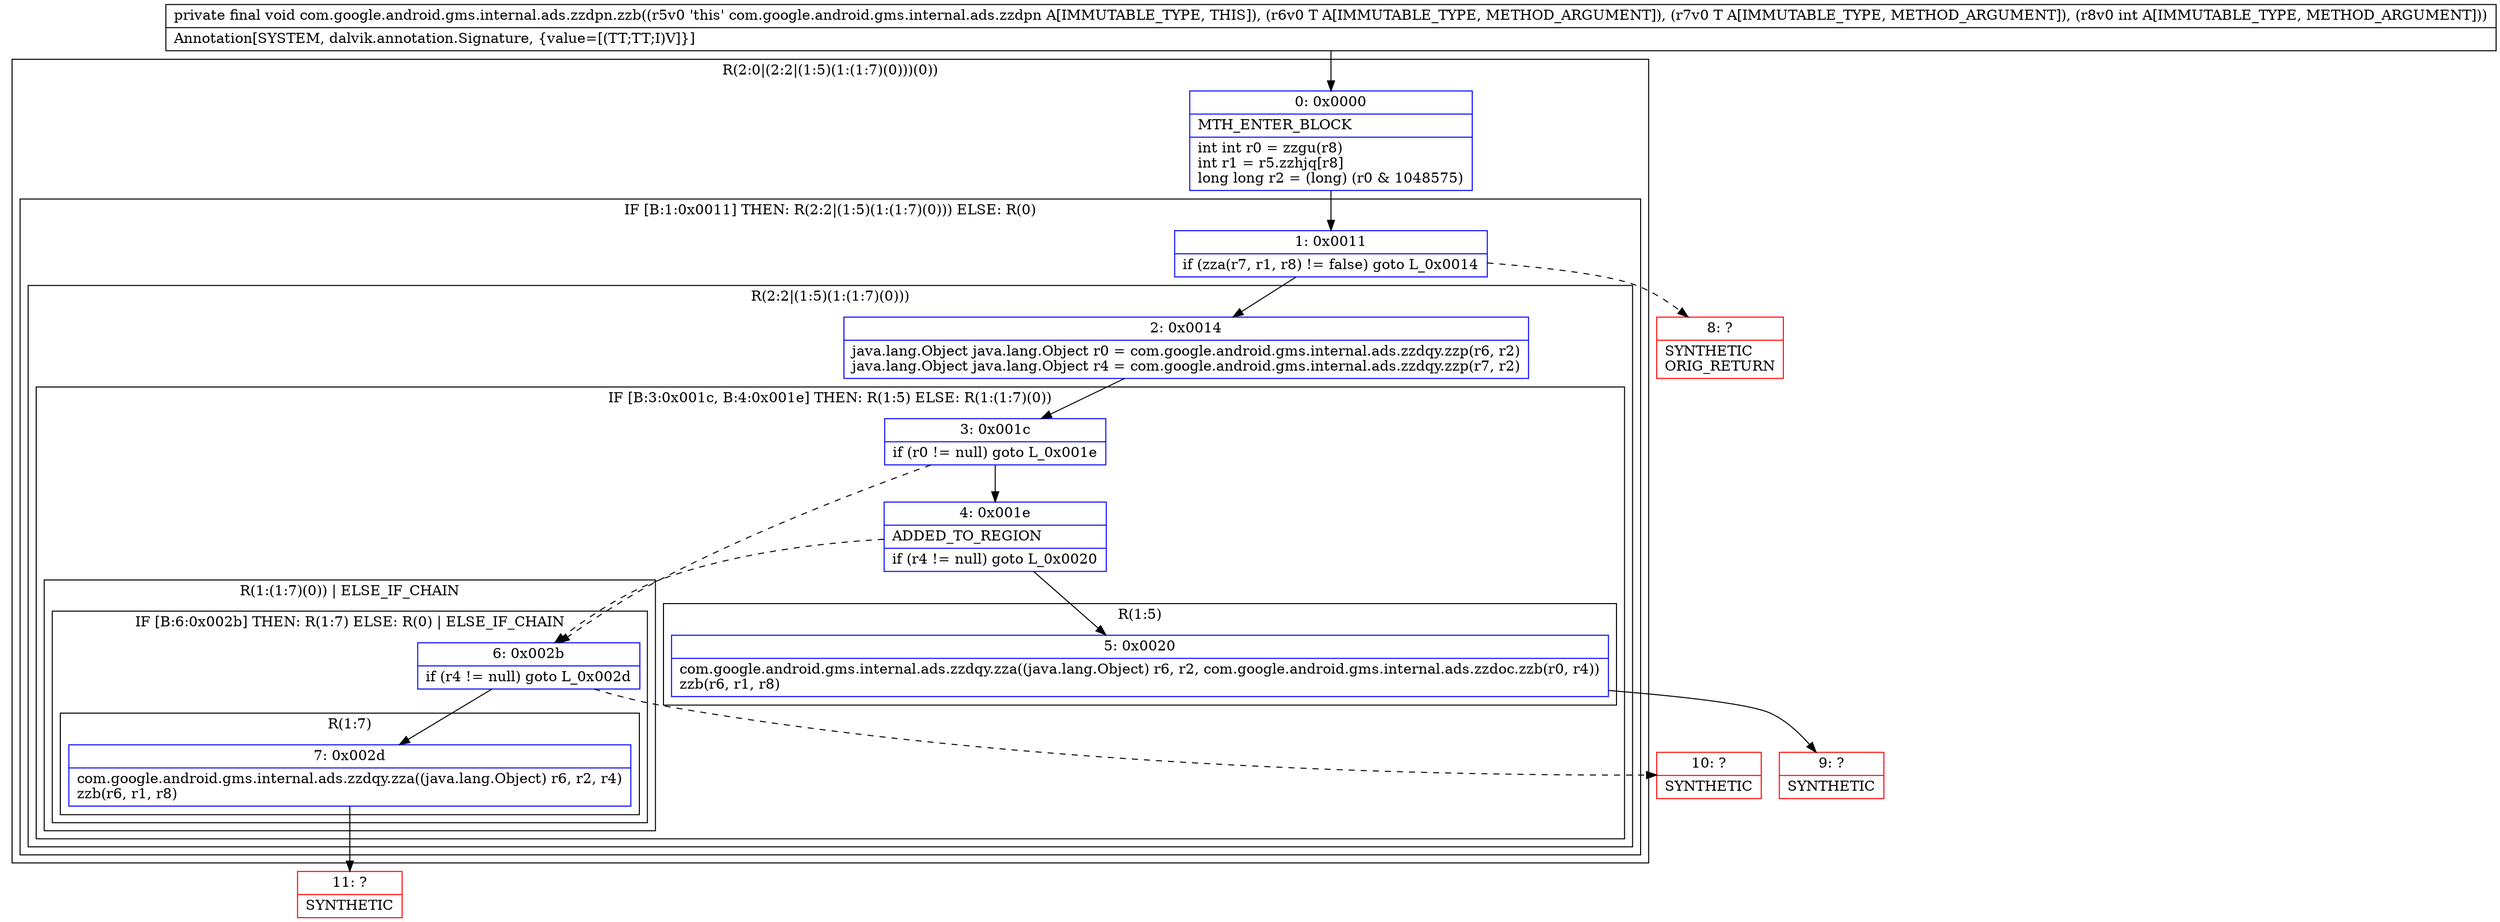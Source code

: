 digraph "CFG forcom.google.android.gms.internal.ads.zzdpn.zzb(Ljava\/lang\/Object;Ljava\/lang\/Object;I)V" {
subgraph cluster_Region_2031685219 {
label = "R(2:0|(2:2|(1:5)(1:(1:7)(0)))(0))";
node [shape=record,color=blue];
Node_0 [shape=record,label="{0\:\ 0x0000|MTH_ENTER_BLOCK\l|int int r0 = zzgu(r8)\lint r1 = r5.zzhjq[r8]\llong long r2 = (long) (r0 & 1048575)\l}"];
subgraph cluster_IfRegion_2113156581 {
label = "IF [B:1:0x0011] THEN: R(2:2|(1:5)(1:(1:7)(0))) ELSE: R(0)";
node [shape=record,color=blue];
Node_1 [shape=record,label="{1\:\ 0x0011|if (zza(r7, r1, r8) != false) goto L_0x0014\l}"];
subgraph cluster_Region_1979726441 {
label = "R(2:2|(1:5)(1:(1:7)(0)))";
node [shape=record,color=blue];
Node_2 [shape=record,label="{2\:\ 0x0014|java.lang.Object java.lang.Object r0 = com.google.android.gms.internal.ads.zzdqy.zzp(r6, r2)\ljava.lang.Object java.lang.Object r4 = com.google.android.gms.internal.ads.zzdqy.zzp(r7, r2)\l}"];
subgraph cluster_IfRegion_713519697 {
label = "IF [B:3:0x001c, B:4:0x001e] THEN: R(1:5) ELSE: R(1:(1:7)(0))";
node [shape=record,color=blue];
Node_3 [shape=record,label="{3\:\ 0x001c|if (r0 != null) goto L_0x001e\l}"];
Node_4 [shape=record,label="{4\:\ 0x001e|ADDED_TO_REGION\l|if (r4 != null) goto L_0x0020\l}"];
subgraph cluster_Region_1660375096 {
label = "R(1:5)";
node [shape=record,color=blue];
Node_5 [shape=record,label="{5\:\ 0x0020|com.google.android.gms.internal.ads.zzdqy.zza((java.lang.Object) r6, r2, com.google.android.gms.internal.ads.zzdoc.zzb(r0, r4))\lzzb(r6, r1, r8)\l}"];
}
subgraph cluster_Region_705664081 {
label = "R(1:(1:7)(0)) | ELSE_IF_CHAIN\l";
node [shape=record,color=blue];
subgraph cluster_IfRegion_1923711401 {
label = "IF [B:6:0x002b] THEN: R(1:7) ELSE: R(0) | ELSE_IF_CHAIN\l";
node [shape=record,color=blue];
Node_6 [shape=record,label="{6\:\ 0x002b|if (r4 != null) goto L_0x002d\l}"];
subgraph cluster_Region_1205559015 {
label = "R(1:7)";
node [shape=record,color=blue];
Node_7 [shape=record,label="{7\:\ 0x002d|com.google.android.gms.internal.ads.zzdqy.zza((java.lang.Object) r6, r2, r4)\lzzb(r6, r1, r8)\l}"];
}
subgraph cluster_Region_2013763966 {
label = "R(0)";
node [shape=record,color=blue];
}
}
}
}
}
subgraph cluster_Region_941425980 {
label = "R(0)";
node [shape=record,color=blue];
}
}
}
Node_8 [shape=record,color=red,label="{8\:\ ?|SYNTHETIC\lORIG_RETURN\l}"];
Node_9 [shape=record,color=red,label="{9\:\ ?|SYNTHETIC\l}"];
Node_10 [shape=record,color=red,label="{10\:\ ?|SYNTHETIC\l}"];
Node_11 [shape=record,color=red,label="{11\:\ ?|SYNTHETIC\l}"];
MethodNode[shape=record,label="{private final void com.google.android.gms.internal.ads.zzdpn.zzb((r5v0 'this' com.google.android.gms.internal.ads.zzdpn A[IMMUTABLE_TYPE, THIS]), (r6v0 T A[IMMUTABLE_TYPE, METHOD_ARGUMENT]), (r7v0 T A[IMMUTABLE_TYPE, METHOD_ARGUMENT]), (r8v0 int A[IMMUTABLE_TYPE, METHOD_ARGUMENT]))  | Annotation[SYSTEM, dalvik.annotation.Signature, \{value=[(TT;TT;I)V]\}]\l}"];
MethodNode -> Node_0;
Node_0 -> Node_1;
Node_1 -> Node_2;
Node_1 -> Node_8[style=dashed];
Node_2 -> Node_3;
Node_3 -> Node_4;
Node_3 -> Node_6[style=dashed];
Node_4 -> Node_5;
Node_4 -> Node_6[style=dashed];
Node_5 -> Node_9;
Node_6 -> Node_7;
Node_6 -> Node_10[style=dashed];
Node_7 -> Node_11;
}

